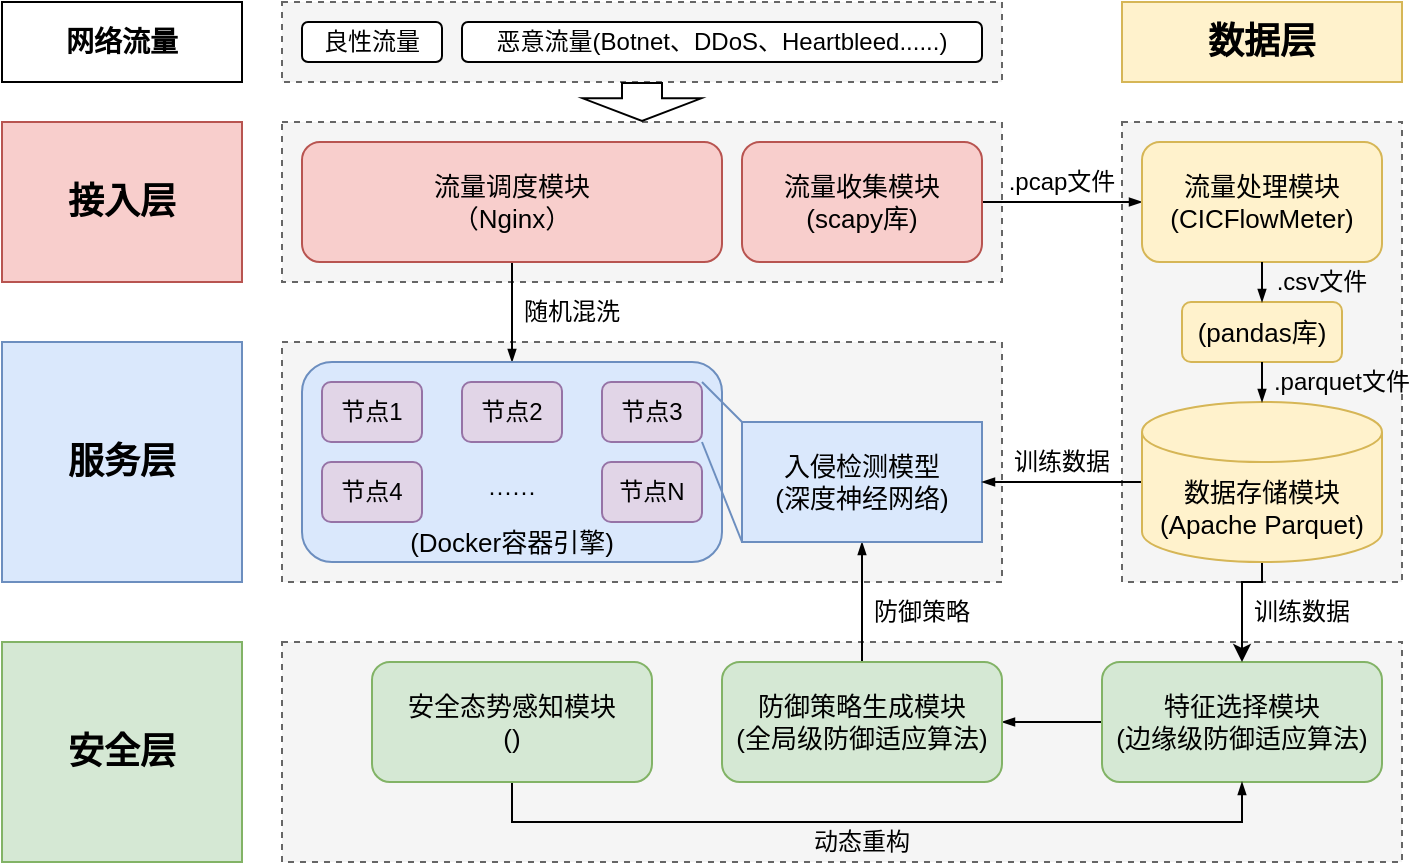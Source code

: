 <mxfile version="26.0.13">
  <diagram name="第 1 页" id="cbnWJFDe7zCflggXgep9">
    <mxGraphModel dx="817" dy="1060" grid="1" gridSize="10" guides="1" tooltips="1" connect="1" arrows="1" fold="1" page="1" pageScale="1" pageWidth="1169" pageHeight="827" math="0" shadow="0">
      <root>
        <mxCell id="0" />
        <mxCell id="1" parent="0" />
        <mxCell id="9ba7Ce31MwZ_cNOjAit5-13" value="" style="rounded=0;whiteSpace=wrap;html=1;dashed=1;fillColor=#f5f5f5;strokeColor=#666666;fontColor=#333333;" vertex="1" parent="1">
          <mxGeometry x="260" y="160" width="360" height="80" as="geometry" />
        </mxCell>
        <mxCell id="9ba7Ce31MwZ_cNOjAit5-16" value="接入层" style="rounded=0;whiteSpace=wrap;html=1;fillColor=#f8cecc;strokeColor=#b85450;fontStyle=1;fontSize=18;" vertex="1" parent="1">
          <mxGeometry x="120" y="160" width="120" height="80" as="geometry" />
        </mxCell>
        <mxCell id="9ba7Ce31MwZ_cNOjAit5-17" value="" style="rounded=0;whiteSpace=wrap;html=1;dashed=1;fillColor=#f5f5f5;strokeColor=#666666;fontColor=#333333;" vertex="1" parent="1">
          <mxGeometry x="260" y="270" width="360" height="120" as="geometry" />
        </mxCell>
        <mxCell id="9ba7Ce31MwZ_cNOjAit5-18" value="" style="rounded=0;whiteSpace=wrap;html=1;dashed=1;fillColor=#f5f5f5;strokeColor=#666666;fontColor=#333333;" vertex="1" parent="1">
          <mxGeometry x="260" y="420" width="560" height="110" as="geometry" />
        </mxCell>
        <mxCell id="9ba7Ce31MwZ_cNOjAit5-19" value="" style="rounded=0;whiteSpace=wrap;html=1;dashed=1;fillColor=#f5f5f5;fontColor=#333333;strokeColor=#666666;" vertex="1" parent="1">
          <mxGeometry x="680" y="160" width="140" height="230" as="geometry" />
        </mxCell>
        <mxCell id="9ba7Ce31MwZ_cNOjAit5-20" value="服务层" style="rounded=0;whiteSpace=wrap;html=1;fillColor=#dae8fc;strokeColor=#6c8ebf;fontStyle=1;fontSize=18;" vertex="1" parent="1">
          <mxGeometry x="120" y="270" width="120" height="120" as="geometry" />
        </mxCell>
        <mxCell id="9ba7Ce31MwZ_cNOjAit5-22" value="安全层" style="rounded=0;whiteSpace=wrap;html=1;fillColor=#d5e8d4;strokeColor=#82b366;fontStyle=1;fontSize=18;" vertex="1" parent="1">
          <mxGeometry x="120" y="420" width="120" height="110" as="geometry" />
        </mxCell>
        <mxCell id="9ba7Ce31MwZ_cNOjAit5-23" value="数据层" style="rounded=0;whiteSpace=wrap;html=1;fillColor=#fff2cc;strokeColor=#d6b656;fontStyle=1;fontSize=18;" vertex="1" parent="1">
          <mxGeometry x="680" y="100" width="140" height="40" as="geometry" />
        </mxCell>
        <mxCell id="9ba7Ce31MwZ_cNOjAit5-48" style="edgeStyle=orthogonalEdgeStyle;rounded=0;orthogonalLoop=1;jettySize=auto;html=1;exitX=0;exitY=0.5;exitDx=0;exitDy=0;entryX=1;entryY=0.5;entryDx=0;entryDy=0;endSize=4;endArrow=blockThin;endFill=1;" edge="1" parent="1" source="9ba7Ce31MwZ_cNOjAit5-24" target="9ba7Ce31MwZ_cNOjAit5-25">
          <mxGeometry relative="1" as="geometry" />
        </mxCell>
        <mxCell id="9ba7Ce31MwZ_cNOjAit5-24" value="&lt;div&gt;特征选择模块&lt;/div&gt;&lt;div&gt;(边缘级防御适应算法)&lt;/div&gt;" style="rounded=1;whiteSpace=wrap;html=1;fillColor=#d5e8d4;strokeColor=#82b366;fontSize=13;" vertex="1" parent="1">
          <mxGeometry x="670" y="430" width="140" height="60" as="geometry" />
        </mxCell>
        <mxCell id="9ba7Ce31MwZ_cNOjAit5-51" style="edgeStyle=orthogonalEdgeStyle;rounded=0;orthogonalLoop=1;jettySize=auto;html=1;exitX=0.5;exitY=0;exitDx=0;exitDy=0;entryX=0.5;entryY=1;entryDx=0;entryDy=0;endSize=4;endArrow=blockThin;endFill=1;" edge="1" parent="1" source="9ba7Ce31MwZ_cNOjAit5-25" target="9ba7Ce31MwZ_cNOjAit5-27">
          <mxGeometry relative="1" as="geometry" />
        </mxCell>
        <mxCell id="9ba7Ce31MwZ_cNOjAit5-25" value="&lt;div&gt;防御策略生成模块&lt;/div&gt;&lt;div&gt;(全局级防御适应算法)&lt;/div&gt;" style="rounded=1;whiteSpace=wrap;html=1;fillColor=#d5e8d4;strokeColor=#82b366;fontSize=13;" vertex="1" parent="1">
          <mxGeometry x="480" y="430" width="140" height="60" as="geometry" />
        </mxCell>
        <mxCell id="9ba7Ce31MwZ_cNOjAit5-27" value="入侵检测模型&lt;div&gt;(深度神经网络)&lt;/div&gt;" style="rounded=0;whiteSpace=wrap;html=1;fillColor=#dae8fc;strokeColor=#6c8ebf;fontSize=13;" vertex="1" parent="1">
          <mxGeometry x="490" y="310" width="120" height="60" as="geometry" />
        </mxCell>
        <mxCell id="9ba7Ce31MwZ_cNOjAit5-108" style="edgeStyle=orthogonalEdgeStyle;rounded=0;orthogonalLoop=1;jettySize=auto;html=1;exitX=0.5;exitY=1;exitDx=0;exitDy=0;entryX=0.5;entryY=0;entryDx=0;entryDy=0;endSize=4;endArrow=blockThin;endFill=1;" edge="1" parent="1" source="9ba7Ce31MwZ_cNOjAit5-28" target="9ba7Ce31MwZ_cNOjAit5-59">
          <mxGeometry relative="1" as="geometry" />
        </mxCell>
        <mxCell id="9ba7Ce31MwZ_cNOjAit5-28" value="流量调度模块&lt;div&gt;（Nginx）&lt;/div&gt;" style="rounded=1;whiteSpace=wrap;html=1;fillColor=#f8cecc;strokeColor=#b85450;fontSize=13;" vertex="1" parent="1">
          <mxGeometry x="270" y="170" width="210" height="60" as="geometry" />
        </mxCell>
        <mxCell id="9ba7Ce31MwZ_cNOjAit5-53" style="edgeStyle=orthogonalEdgeStyle;rounded=0;orthogonalLoop=1;jettySize=auto;html=1;exitX=1;exitY=0.5;exitDx=0;exitDy=0;entryX=0;entryY=0.5;entryDx=0;entryDy=0;endSize=4;endArrow=blockThin;endFill=1;" edge="1" parent="1" source="9ba7Ce31MwZ_cNOjAit5-29" target="9ba7Ce31MwZ_cNOjAit5-30">
          <mxGeometry relative="1" as="geometry" />
        </mxCell>
        <mxCell id="9ba7Ce31MwZ_cNOjAit5-29" value="流量收集模块&lt;div&gt;(scapy库)&lt;/div&gt;" style="rounded=1;whiteSpace=wrap;html=1;fillColor=#f8cecc;strokeColor=#b85450;fontSize=13;" vertex="1" parent="1">
          <mxGeometry x="490" y="170" width="120" height="60" as="geometry" />
        </mxCell>
        <mxCell id="9ba7Ce31MwZ_cNOjAit5-30" value="流量处理模块&lt;br&gt;(CICFlowMeter)" style="rounded=1;whiteSpace=wrap;html=1;fillColor=#fff2cc;strokeColor=#d6b656;fontSize=13;" vertex="1" parent="1">
          <mxGeometry x="690" y="170" width="120" height="60" as="geometry" />
        </mxCell>
        <mxCell id="9ba7Ce31MwZ_cNOjAit5-47" style="rounded=0;orthogonalLoop=1;jettySize=auto;html=1;exitX=0.5;exitY=1;exitDx=0;exitDy=0;entryX=0.5;entryY=1;entryDx=0;entryDy=0;endSize=4;endArrow=blockThin;endFill=1;edgeStyle=orthogonalEdgeStyle;" edge="1" parent="1" source="9ba7Ce31MwZ_cNOjAit5-31" target="9ba7Ce31MwZ_cNOjAit5-24">
          <mxGeometry relative="1" as="geometry" />
        </mxCell>
        <mxCell id="9ba7Ce31MwZ_cNOjAit5-31" value="安全态势感知模块&lt;div&gt;()&lt;/div&gt;" style="rounded=1;whiteSpace=wrap;html=1;fillColor=#d5e8d4;strokeColor=#82b366;fontSize=13;" vertex="1" parent="1">
          <mxGeometry x="305" y="430" width="140" height="60" as="geometry" />
        </mxCell>
        <mxCell id="9ba7Ce31MwZ_cNOjAit5-111" style="edgeStyle=orthogonalEdgeStyle;rounded=0;orthogonalLoop=1;jettySize=auto;html=1;exitX=0;exitY=0.5;exitDx=0;exitDy=0;exitPerimeter=0;entryX=1;entryY=0.5;entryDx=0;entryDy=0;endSize=4;endArrow=blockThin;endFill=1;" edge="1" parent="1" source="9ba7Ce31MwZ_cNOjAit5-32" target="9ba7Ce31MwZ_cNOjAit5-27">
          <mxGeometry relative="1" as="geometry" />
        </mxCell>
        <mxCell id="9ba7Ce31MwZ_cNOjAit5-120" style="edgeStyle=orthogonalEdgeStyle;rounded=0;orthogonalLoop=1;jettySize=auto;html=1;exitX=0.5;exitY=1;exitDx=0;exitDy=0;exitPerimeter=0;entryX=0.5;entryY=0;entryDx=0;entryDy=0;" edge="1" parent="1" source="9ba7Ce31MwZ_cNOjAit5-32" target="9ba7Ce31MwZ_cNOjAit5-24">
          <mxGeometry relative="1" as="geometry">
            <Array as="points">
              <mxPoint x="750" y="390" />
              <mxPoint x="740" y="390" />
            </Array>
          </mxGeometry>
        </mxCell>
        <mxCell id="9ba7Ce31MwZ_cNOjAit5-32" value="数据存储模块&lt;div&gt;(Apache Parquet)&lt;/div&gt;" style="shape=cylinder3;whiteSpace=wrap;html=1;boundedLbl=1;backgroundOutline=1;size=15;fillColor=#fff2cc;strokeColor=#d6b656;fontSize=13;" vertex="1" parent="1">
          <mxGeometry x="690" y="300" width="120" height="80" as="geometry" />
        </mxCell>
        <mxCell id="9ba7Ce31MwZ_cNOjAit5-46" value="网络流量" style="rounded=0;whiteSpace=wrap;html=1;fontSize=14;fontStyle=1" vertex="1" parent="1">
          <mxGeometry x="120" y="100" width="120" height="40" as="geometry" />
        </mxCell>
        <mxCell id="9ba7Ce31MwZ_cNOjAit5-59" value="" style="rounded=1;whiteSpace=wrap;html=1;fillColor=#dae8fc;strokeColor=#6c8ebf;" vertex="1" parent="1">
          <mxGeometry x="270" y="280" width="210" height="100" as="geometry" />
        </mxCell>
        <mxCell id="9ba7Ce31MwZ_cNOjAit5-60" value="节点1" style="rounded=1;whiteSpace=wrap;html=1;fillColor=#e1d5e7;strokeColor=#9673a6;" vertex="1" parent="1">
          <mxGeometry x="280" y="290" width="50" height="30" as="geometry" />
        </mxCell>
        <mxCell id="9ba7Ce31MwZ_cNOjAit5-61" value="节点2" style="rounded=1;whiteSpace=wrap;html=1;fillColor=#e1d5e7;strokeColor=#9673a6;" vertex="1" parent="1">
          <mxGeometry x="350" y="290" width="50" height="30" as="geometry" />
        </mxCell>
        <mxCell id="9ba7Ce31MwZ_cNOjAit5-104" style="rounded=0;orthogonalLoop=1;jettySize=auto;html=1;exitX=1;exitY=1;exitDx=0;exitDy=0;entryX=0;entryY=1;entryDx=0;entryDy=0;strokeColor=#6c8ebf;endArrow=none;startFill=0;fillColor=#dae8fc;" edge="1" parent="1" source="9ba7Ce31MwZ_cNOjAit5-62" target="9ba7Ce31MwZ_cNOjAit5-27">
          <mxGeometry relative="1" as="geometry" />
        </mxCell>
        <mxCell id="9ba7Ce31MwZ_cNOjAit5-105" style="rounded=0;orthogonalLoop=1;jettySize=auto;html=1;exitX=1;exitY=0;exitDx=0;exitDy=0;entryX=0;entryY=0;entryDx=0;entryDy=0;strokeColor=#6c8ebf;endArrow=none;startFill=0;fillColor=#dae8fc;" edge="1" parent="1" source="9ba7Ce31MwZ_cNOjAit5-62" target="9ba7Ce31MwZ_cNOjAit5-27">
          <mxGeometry relative="1" as="geometry" />
        </mxCell>
        <mxCell id="9ba7Ce31MwZ_cNOjAit5-62" value="节点3" style="rounded=1;whiteSpace=wrap;html=1;fillColor=#e1d5e7;strokeColor=#9673a6;" vertex="1" parent="1">
          <mxGeometry x="420" y="290" width="50" height="30" as="geometry" />
        </mxCell>
        <mxCell id="9ba7Ce31MwZ_cNOjAit5-98" value="节点4" style="rounded=1;whiteSpace=wrap;html=1;fillColor=#e1d5e7;strokeColor=#9673a6;" vertex="1" parent="1">
          <mxGeometry x="280" y="330" width="50" height="30" as="geometry" />
        </mxCell>
        <mxCell id="9ba7Ce31MwZ_cNOjAit5-100" value="节点N" style="rounded=1;whiteSpace=wrap;html=1;fillColor=#e1d5e7;strokeColor=#9673a6;" vertex="1" parent="1">
          <mxGeometry x="420" y="330" width="50" height="30" as="geometry" />
        </mxCell>
        <mxCell id="9ba7Ce31MwZ_cNOjAit5-101" value="······" style="text;html=1;align=center;verticalAlign=middle;whiteSpace=wrap;rounded=0;" vertex="1" parent="1">
          <mxGeometry x="350" y="330" width="50" height="30" as="geometry" />
        </mxCell>
        <mxCell id="9ba7Ce31MwZ_cNOjAit5-106" value="(Docker容器引擎)" style="text;html=1;align=center;verticalAlign=middle;whiteSpace=wrap;rounded=0;fontSize=13;" vertex="1" parent="1">
          <mxGeometry x="270" y="360" width="210" height="20" as="geometry" />
        </mxCell>
        <mxCell id="9ba7Ce31MwZ_cNOjAit5-109" value="随机混洗" style="text;html=1;align=center;verticalAlign=middle;whiteSpace=wrap;rounded=0;" vertex="1" parent="1">
          <mxGeometry x="375" y="240" width="60" height="30" as="geometry" />
        </mxCell>
        <mxCell id="9ba7Ce31MwZ_cNOjAit5-110" value=".pcap文件" style="text;html=1;align=center;verticalAlign=middle;whiteSpace=wrap;rounded=0;" vertex="1" parent="1">
          <mxGeometry x="620" y="180" width="60" height="20" as="geometry" />
        </mxCell>
        <mxCell id="9ba7Ce31MwZ_cNOjAit5-112" value="防御策略" style="text;html=1;align=center;verticalAlign=middle;whiteSpace=wrap;rounded=0;" vertex="1" parent="1">
          <mxGeometry x="550" y="390" width="60" height="30" as="geometry" />
        </mxCell>
        <mxCell id="9ba7Ce31MwZ_cNOjAit5-113" value="动态重构" style="text;html=1;align=center;verticalAlign=middle;whiteSpace=wrap;rounded=0;" vertex="1" parent="1">
          <mxGeometry x="520" y="510" width="60" height="20" as="geometry" />
        </mxCell>
        <mxCell id="9ba7Ce31MwZ_cNOjAit5-114" value="训练数据" style="text;html=1;align=center;verticalAlign=middle;whiteSpace=wrap;rounded=0;" vertex="1" parent="1">
          <mxGeometry x="740" y="390" width="60" height="30" as="geometry" />
        </mxCell>
        <mxCell id="9ba7Ce31MwZ_cNOjAit5-115" value="训练数据" style="text;html=1;align=center;verticalAlign=middle;whiteSpace=wrap;rounded=0;" vertex="1" parent="1">
          <mxGeometry x="620" y="320" width="60" height="20" as="geometry" />
        </mxCell>
        <mxCell id="9ba7Ce31MwZ_cNOjAit5-121" value="" style="rounded=0;whiteSpace=wrap;html=1;dashed=1;fillColor=#f5f5f5;strokeColor=#666666;fontColor=#333333;" vertex="1" parent="1">
          <mxGeometry x="260" y="100" width="360" height="40" as="geometry" />
        </mxCell>
        <mxCell id="9ba7Ce31MwZ_cNOjAit5-122" value="良性流量" style="rounded=1;whiteSpace=wrap;html=1;fontSize=12;" vertex="1" parent="1">
          <mxGeometry x="270" y="110" width="70" height="20" as="geometry" />
        </mxCell>
        <mxCell id="9ba7Ce31MwZ_cNOjAit5-123" value="恶意流量(Botnet、DDoS、Heartbleed......)" style="rounded=1;whiteSpace=wrap;html=1;fontSize=12;" vertex="1" parent="1">
          <mxGeometry x="350" y="110" width="260" height="20" as="geometry" />
        </mxCell>
        <mxCell id="9ba7Ce31MwZ_cNOjAit5-124" value="" style="shape=flexArrow;endArrow=classic;html=1;rounded=0;entryX=0.5;entryY=0;entryDx=0;entryDy=0;exitX=0.5;exitY=1;exitDx=0;exitDy=0;width=20;endSize=3.449;fontSize=12;endWidth=38.202;" edge="1" parent="1" source="9ba7Ce31MwZ_cNOjAit5-121" target="9ba7Ce31MwZ_cNOjAit5-13">
          <mxGeometry width="50" height="50" relative="1" as="geometry">
            <mxPoint x="460" y="400" as="sourcePoint" />
            <mxPoint x="510" y="350" as="targetPoint" />
          </mxGeometry>
        </mxCell>
        <mxCell id="9ba7Ce31MwZ_cNOjAit5-125" value=".csv文件" style="text;html=1;align=center;verticalAlign=middle;whiteSpace=wrap;rounded=0;" vertex="1" parent="1">
          <mxGeometry x="750" y="230" width="60" height="20" as="geometry" />
        </mxCell>
        <mxCell id="9ba7Ce31MwZ_cNOjAit5-126" value="(pandas库)" style="rounded=1;whiteSpace=wrap;html=1;fillColor=#fff2cc;strokeColor=#d6b656;fontSize=13;" vertex="1" parent="1">
          <mxGeometry x="710" y="250" width="80" height="30" as="geometry" />
        </mxCell>
        <mxCell id="9ba7Ce31MwZ_cNOjAit5-127" style="rounded=0;orthogonalLoop=1;jettySize=auto;html=1;exitX=0.5;exitY=1;exitDx=0;exitDy=0;entryX=0.5;entryY=0;entryDx=0;entryDy=0;endSize=4;endArrow=blockThin;endFill=1;" edge="1" parent="1" source="9ba7Ce31MwZ_cNOjAit5-30" target="9ba7Ce31MwZ_cNOjAit5-126">
          <mxGeometry relative="1" as="geometry">
            <mxPoint x="760" y="-20" as="sourcePoint" />
            <mxPoint x="760" y="50" as="targetPoint" />
          </mxGeometry>
        </mxCell>
        <mxCell id="9ba7Ce31MwZ_cNOjAit5-128" style="rounded=0;orthogonalLoop=1;jettySize=auto;html=1;exitX=0.5;exitY=1;exitDx=0;exitDy=0;entryX=0.5;entryY=0;entryDx=0;entryDy=0;entryPerimeter=0;endSize=4;endArrow=blockThin;endFill=1;" edge="1" parent="1" source="9ba7Ce31MwZ_cNOjAit5-126" target="9ba7Ce31MwZ_cNOjAit5-32">
          <mxGeometry relative="1" as="geometry">
            <mxPoint x="770" y="-10" as="sourcePoint" />
            <mxPoint x="770" y="60" as="targetPoint" />
          </mxGeometry>
        </mxCell>
        <mxCell id="9ba7Ce31MwZ_cNOjAit5-130" value=".parquet文件" style="text;html=1;align=center;verticalAlign=middle;whiteSpace=wrap;rounded=0;" vertex="1" parent="1">
          <mxGeometry x="750" y="280" width="80" height="20" as="geometry" />
        </mxCell>
      </root>
    </mxGraphModel>
  </diagram>
</mxfile>
